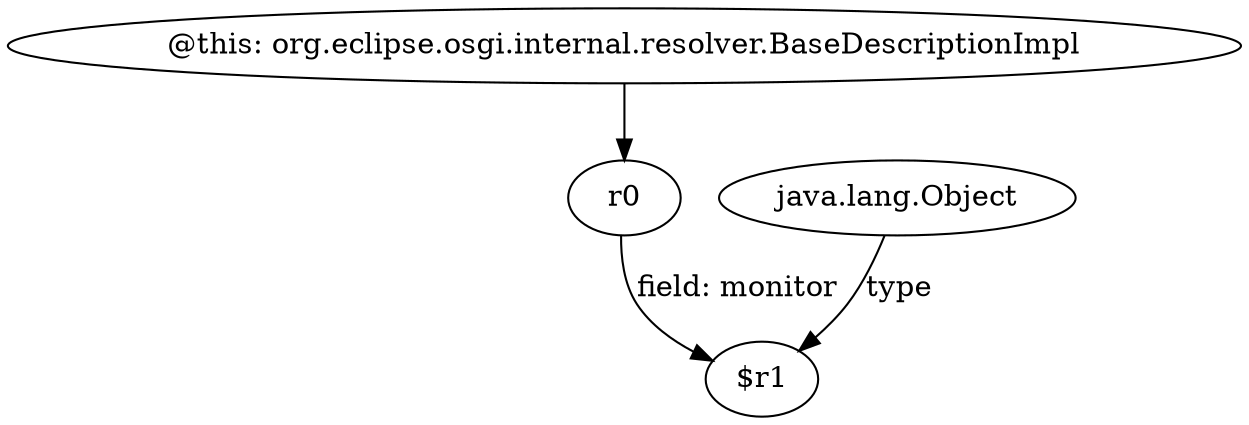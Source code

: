 digraph g {
0[label="@this: org.eclipse.osgi.internal.resolver.BaseDescriptionImpl"]
1[label="r0"]
0->1[label=""]
2[label="java.lang.Object"]
3[label="$r1"]
2->3[label="type"]
1->3[label="field: monitor"]
}